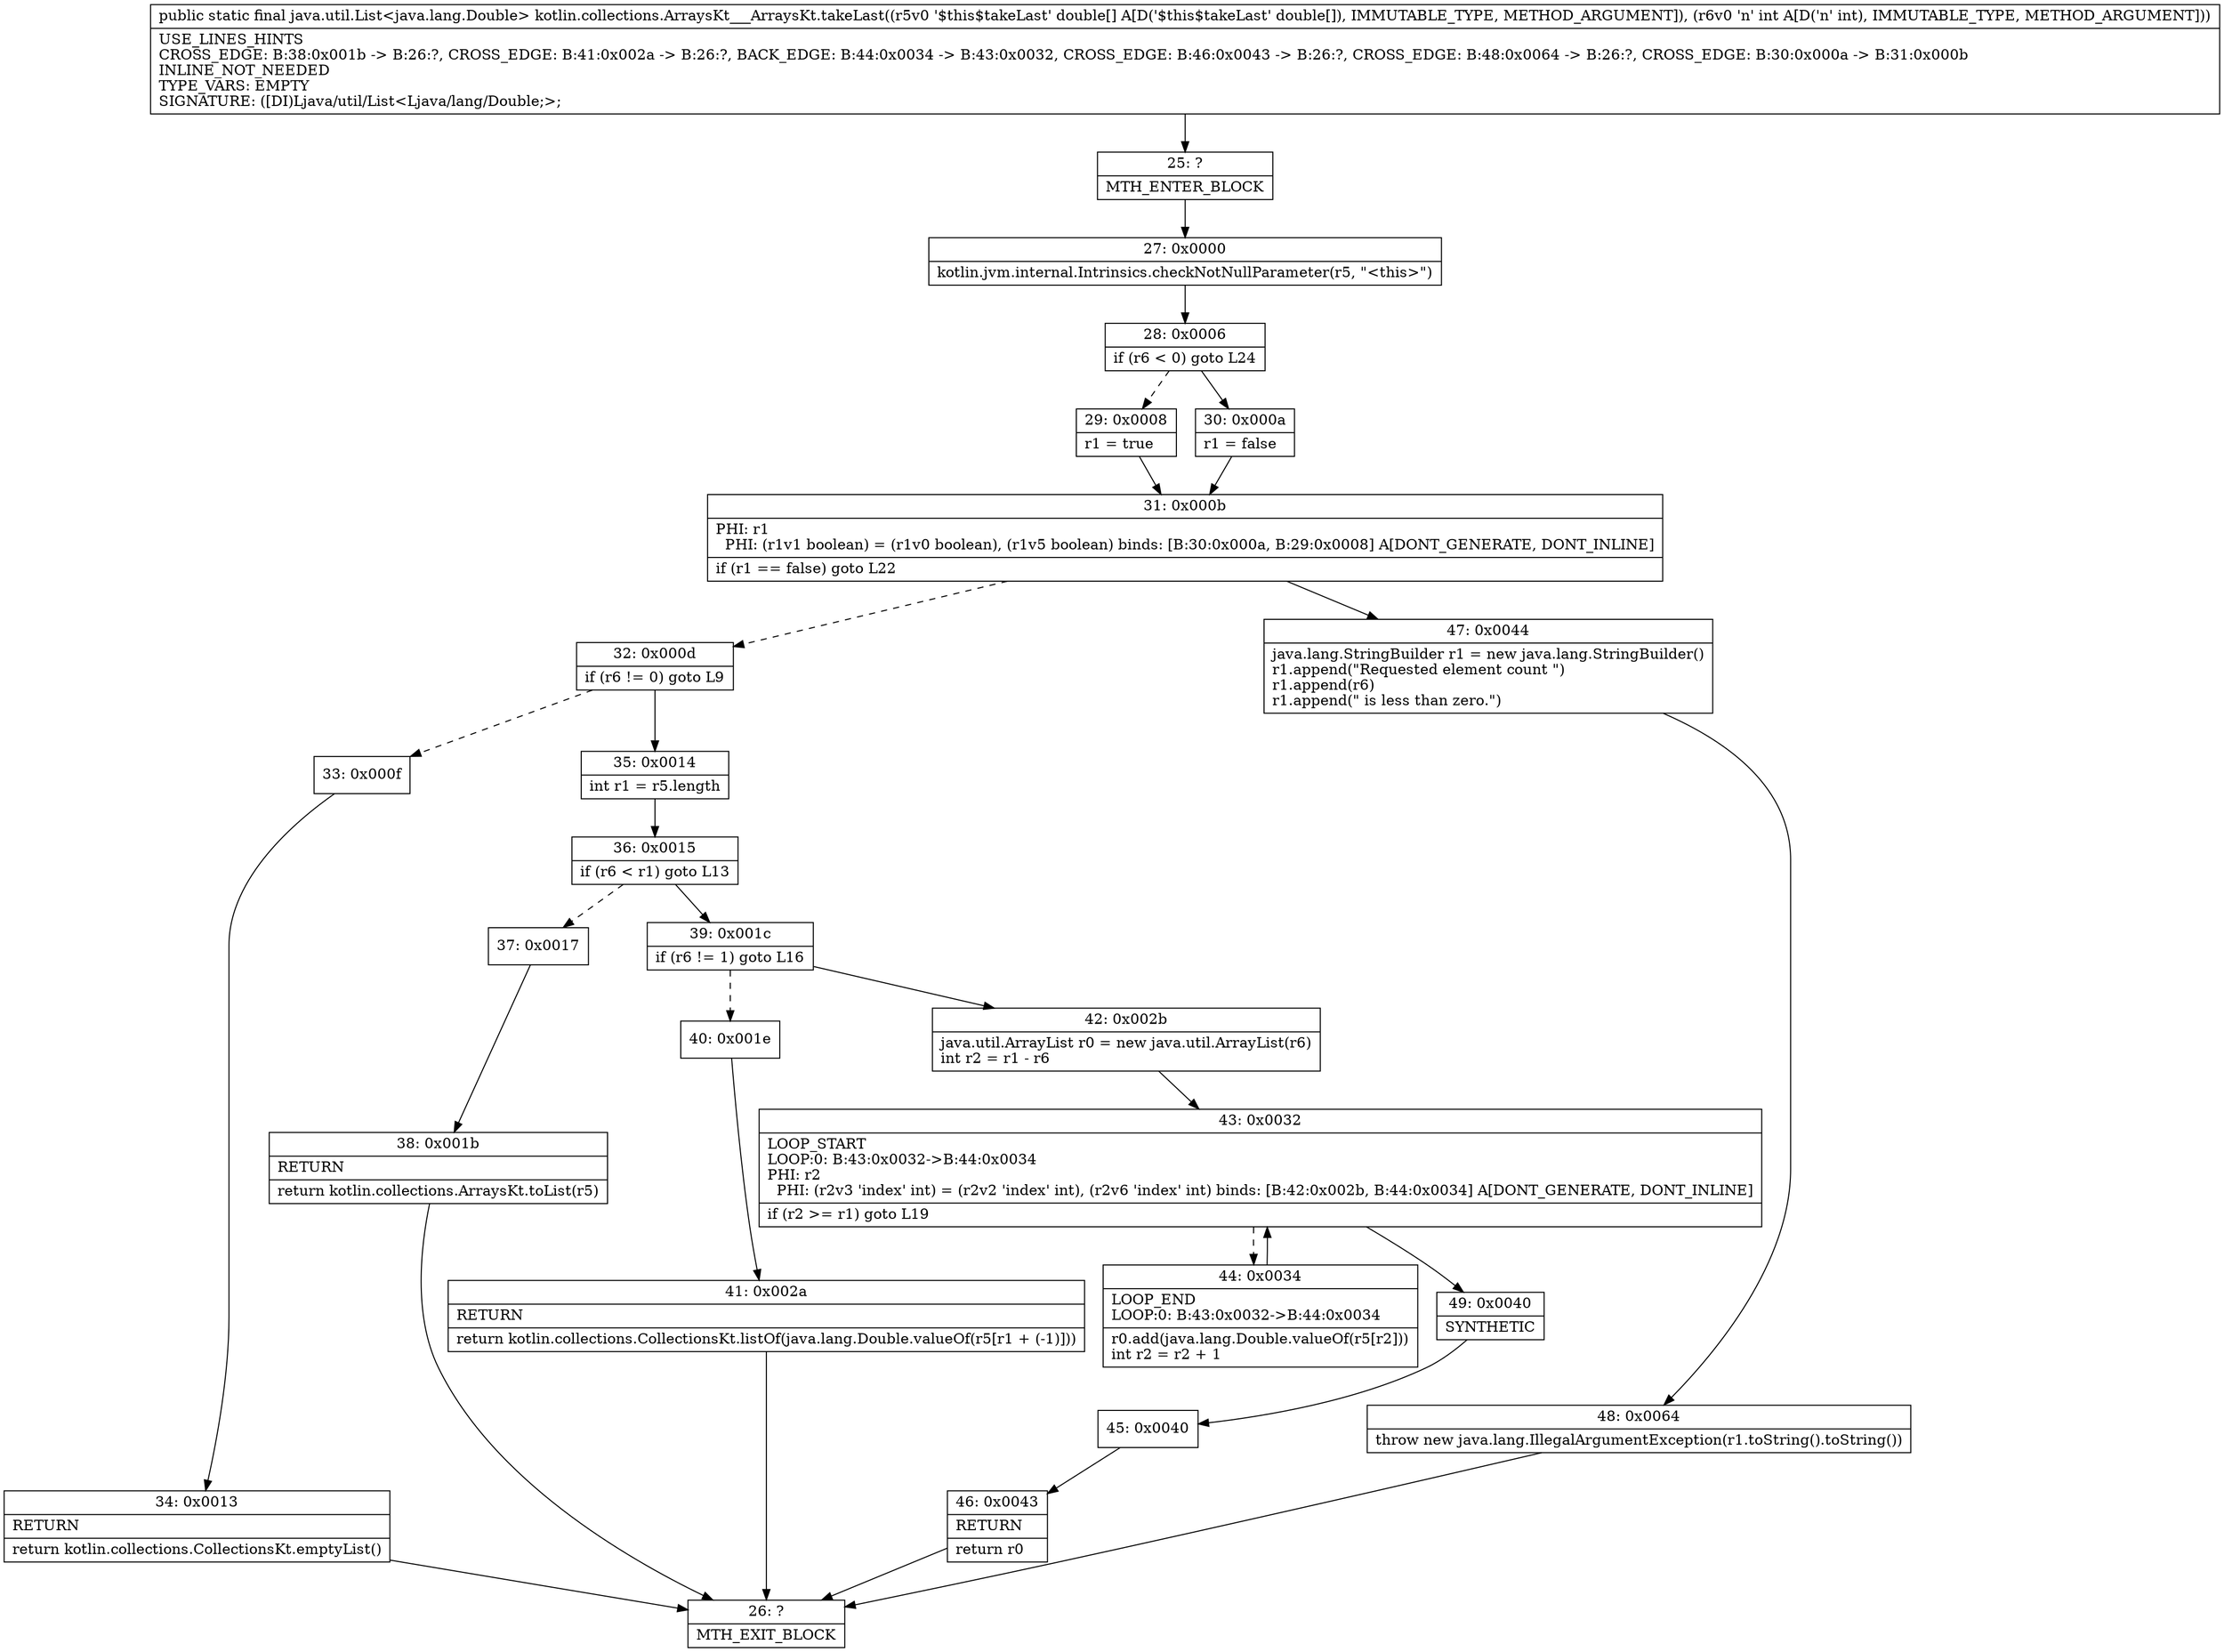 digraph "CFG forkotlin.collections.ArraysKt___ArraysKt.takeLast([DI)Ljava\/util\/List;" {
Node_25 [shape=record,label="{25\:\ ?|MTH_ENTER_BLOCK\l}"];
Node_27 [shape=record,label="{27\:\ 0x0000|kotlin.jvm.internal.Intrinsics.checkNotNullParameter(r5, \"\<this\>\")\l}"];
Node_28 [shape=record,label="{28\:\ 0x0006|if (r6 \< 0) goto L24\l}"];
Node_29 [shape=record,label="{29\:\ 0x0008|r1 = true\l}"];
Node_31 [shape=record,label="{31\:\ 0x000b|PHI: r1 \l  PHI: (r1v1 boolean) = (r1v0 boolean), (r1v5 boolean) binds: [B:30:0x000a, B:29:0x0008] A[DONT_GENERATE, DONT_INLINE]\l|if (r1 == false) goto L22\l}"];
Node_32 [shape=record,label="{32\:\ 0x000d|if (r6 != 0) goto L9\l}"];
Node_33 [shape=record,label="{33\:\ 0x000f}"];
Node_34 [shape=record,label="{34\:\ 0x0013|RETURN\l|return kotlin.collections.CollectionsKt.emptyList()\l}"];
Node_26 [shape=record,label="{26\:\ ?|MTH_EXIT_BLOCK\l}"];
Node_35 [shape=record,label="{35\:\ 0x0014|int r1 = r5.length\l}"];
Node_36 [shape=record,label="{36\:\ 0x0015|if (r6 \< r1) goto L13\l}"];
Node_37 [shape=record,label="{37\:\ 0x0017}"];
Node_38 [shape=record,label="{38\:\ 0x001b|RETURN\l|return kotlin.collections.ArraysKt.toList(r5)\l}"];
Node_39 [shape=record,label="{39\:\ 0x001c|if (r6 != 1) goto L16\l}"];
Node_40 [shape=record,label="{40\:\ 0x001e}"];
Node_41 [shape=record,label="{41\:\ 0x002a|RETURN\l|return kotlin.collections.CollectionsKt.listOf(java.lang.Double.valueOf(r5[r1 + (\-1)]))\l}"];
Node_42 [shape=record,label="{42\:\ 0x002b|java.util.ArrayList r0 = new java.util.ArrayList(r6)\lint r2 = r1 \- r6\l}"];
Node_43 [shape=record,label="{43\:\ 0x0032|LOOP_START\lLOOP:0: B:43:0x0032\-\>B:44:0x0034\lPHI: r2 \l  PHI: (r2v3 'index' int) = (r2v2 'index' int), (r2v6 'index' int) binds: [B:42:0x002b, B:44:0x0034] A[DONT_GENERATE, DONT_INLINE]\l|if (r2 \>= r1) goto L19\l}"];
Node_44 [shape=record,label="{44\:\ 0x0034|LOOP_END\lLOOP:0: B:43:0x0032\-\>B:44:0x0034\l|r0.add(java.lang.Double.valueOf(r5[r2]))\lint r2 = r2 + 1\l}"];
Node_49 [shape=record,label="{49\:\ 0x0040|SYNTHETIC\l}"];
Node_45 [shape=record,label="{45\:\ 0x0040}"];
Node_46 [shape=record,label="{46\:\ 0x0043|RETURN\l|return r0\l}"];
Node_47 [shape=record,label="{47\:\ 0x0044|java.lang.StringBuilder r1 = new java.lang.StringBuilder()\lr1.append(\"Requested element count \")\lr1.append(r6)\lr1.append(\" is less than zero.\")\l}"];
Node_48 [shape=record,label="{48\:\ 0x0064|throw new java.lang.IllegalArgumentException(r1.toString().toString())\l}"];
Node_30 [shape=record,label="{30\:\ 0x000a|r1 = false\l}"];
MethodNode[shape=record,label="{public static final java.util.List\<java.lang.Double\> kotlin.collections.ArraysKt___ArraysKt.takeLast((r5v0 '$this$takeLast' double[] A[D('$this$takeLast' double[]), IMMUTABLE_TYPE, METHOD_ARGUMENT]), (r6v0 'n' int A[D('n' int), IMMUTABLE_TYPE, METHOD_ARGUMENT]))  | USE_LINES_HINTS\lCROSS_EDGE: B:38:0x001b \-\> B:26:?, CROSS_EDGE: B:41:0x002a \-\> B:26:?, BACK_EDGE: B:44:0x0034 \-\> B:43:0x0032, CROSS_EDGE: B:46:0x0043 \-\> B:26:?, CROSS_EDGE: B:48:0x0064 \-\> B:26:?, CROSS_EDGE: B:30:0x000a \-\> B:31:0x000b\lINLINE_NOT_NEEDED\lTYPE_VARS: EMPTY\lSIGNATURE: ([DI)Ljava\/util\/List\<Ljava\/lang\/Double;\>;\l}"];
MethodNode -> Node_25;Node_25 -> Node_27;
Node_27 -> Node_28;
Node_28 -> Node_29[style=dashed];
Node_28 -> Node_30;
Node_29 -> Node_31;
Node_31 -> Node_32[style=dashed];
Node_31 -> Node_47;
Node_32 -> Node_33[style=dashed];
Node_32 -> Node_35;
Node_33 -> Node_34;
Node_34 -> Node_26;
Node_35 -> Node_36;
Node_36 -> Node_37[style=dashed];
Node_36 -> Node_39;
Node_37 -> Node_38;
Node_38 -> Node_26;
Node_39 -> Node_40[style=dashed];
Node_39 -> Node_42;
Node_40 -> Node_41;
Node_41 -> Node_26;
Node_42 -> Node_43;
Node_43 -> Node_44[style=dashed];
Node_43 -> Node_49;
Node_44 -> Node_43;
Node_49 -> Node_45;
Node_45 -> Node_46;
Node_46 -> Node_26;
Node_47 -> Node_48;
Node_48 -> Node_26;
Node_30 -> Node_31;
}

